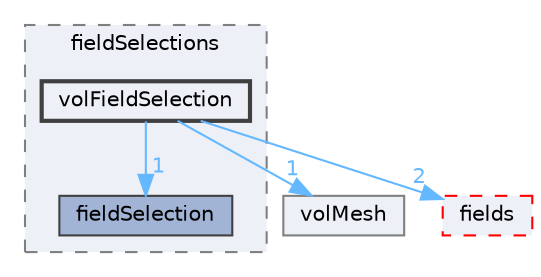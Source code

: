 digraph "src/finiteVolume/functionObjects/fieldSelections/volFieldSelection"
{
 // LATEX_PDF_SIZE
  bgcolor="transparent";
  edge [fontname=Helvetica,fontsize=10,labelfontname=Helvetica,labelfontsize=10];
  node [fontname=Helvetica,fontsize=10,shape=box,height=0.2,width=0.4];
  compound=true
  subgraph clusterdir_1642ec77de5c1131da2ea78767feb908 {
    graph [ bgcolor="#edf0f7", pencolor="grey50", label="fieldSelections", fontname=Helvetica,fontsize=10 style="filled,dashed", URL="dir_1642ec77de5c1131da2ea78767feb908.html",tooltip=""]
  dir_7265a9fc25ca2a64e7b043152d73af93 [label="fieldSelection", fillcolor="#a2b4d6", color="grey25", style="filled", URL="dir_7265a9fc25ca2a64e7b043152d73af93.html",tooltip=""];
  dir_d7f14c54cf14ba098085aa27e3da57ea [label="volFieldSelection", fillcolor="#edf0f7", color="grey25", style="filled,bold", URL="dir_d7f14c54cf14ba098085aa27e3da57ea.html",tooltip=""];
  }
  dir_1a4209badf8dc5d7c181708103efea60 [label="volMesh", fillcolor="#edf0f7", color="grey50", style="filled", URL="dir_1a4209badf8dc5d7c181708103efea60.html",tooltip=""];
  dir_25ab4a83a983f7bb7a38b7f63bb141b7 [label="fields", fillcolor="#edf0f7", color="red", style="filled,dashed", URL="dir_25ab4a83a983f7bb7a38b7f63bb141b7.html",tooltip=""];
  dir_d7f14c54cf14ba098085aa27e3da57ea->dir_1a4209badf8dc5d7c181708103efea60 [headlabel="1", labeldistance=1.5 headhref="dir_004296_004299.html" href="dir_004296_004299.html" color="steelblue1" fontcolor="steelblue1"];
  dir_d7f14c54cf14ba098085aa27e3da57ea->dir_25ab4a83a983f7bb7a38b7f63bb141b7 [headlabel="2", labeldistance=1.5 headhref="dir_004296_001332.html" href="dir_004296_001332.html" color="steelblue1" fontcolor="steelblue1"];
  dir_d7f14c54cf14ba098085aa27e3da57ea->dir_7265a9fc25ca2a64e7b043152d73af93 [headlabel="1", labeldistance=1.5 headhref="dir_004296_001341.html" href="dir_004296_001341.html" color="steelblue1" fontcolor="steelblue1"];
}
